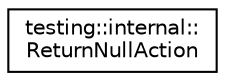 digraph "Graphical Class Hierarchy"
{
 // INTERACTIVE_SVG=YES
 // LATEX_PDF_SIZE
  edge [fontname="Helvetica",fontsize="10",labelfontname="Helvetica",labelfontsize="10"];
  node [fontname="Helvetica",fontsize="10",shape=record];
  rankdir="LR";
  Node0 [label="testing::internal::\lReturnNullAction",height=0.2,width=0.4,color="black", fillcolor="white", style="filled",URL="$d0/d6f/classtesting_1_1internal_1_1_return_null_action.html",tooltip=" "];
}

